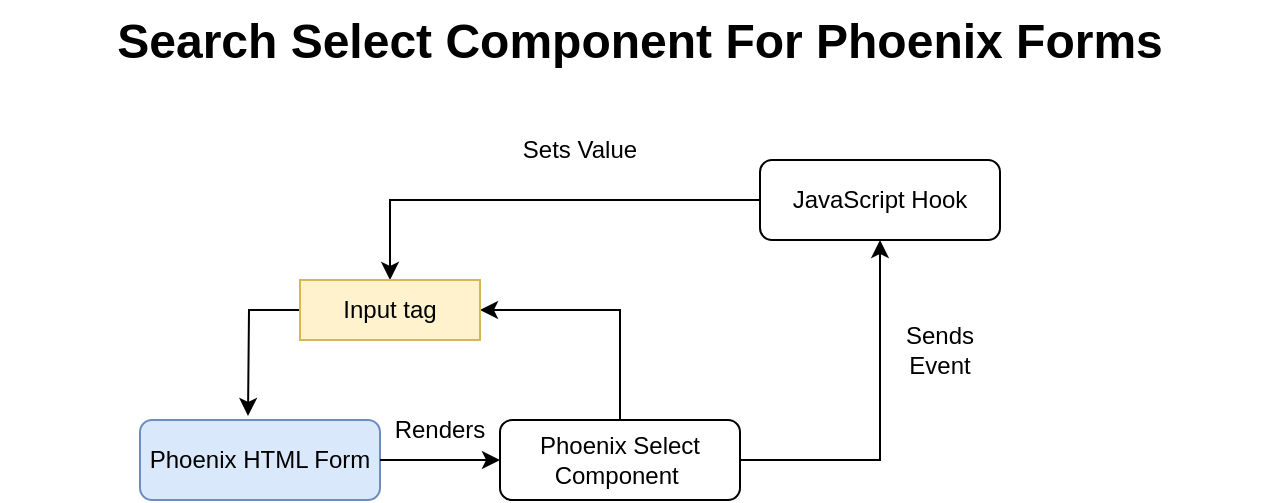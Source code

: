 <mxfile version="26.0.6">
  <diagram id="C5RBs43oDa-KdzZeNtuy" name="Page-1">
    <mxGraphModel dx="1434" dy="754" grid="1" gridSize="10" guides="1" tooltips="1" connect="1" arrows="1" fold="1" page="1" pageScale="1" pageWidth="827" pageHeight="1169" math="0" shadow="0">
      <root>
        <mxCell id="WIyWlLk6GJQsqaUBKTNV-0" />
        <mxCell id="WIyWlLk6GJQsqaUBKTNV-1" parent="WIyWlLk6GJQsqaUBKTNV-0" />
        <mxCell id="CaVkS1otE9D4O9tfBvJz-32" style="edgeStyle=orthogonalEdgeStyle;rounded=0;orthogonalLoop=1;jettySize=auto;html=1;" parent="WIyWlLk6GJQsqaUBKTNV-1" source="CaVkS1otE9D4O9tfBvJz-0" target="CaVkS1otE9D4O9tfBvJz-22" edge="1">
          <mxGeometry relative="1" as="geometry" />
        </mxCell>
        <mxCell id="CaVkS1otE9D4O9tfBvJz-0" value="JavaScript Hook" style="rounded=1;whiteSpace=wrap;html=1;fontSize=12;glass=0;strokeWidth=1;shadow=0;" parent="WIyWlLk6GJQsqaUBKTNV-1" vertex="1">
          <mxGeometry x="480" y="850" width="120" height="40" as="geometry" />
        </mxCell>
        <mxCell id="CaVkS1otE9D4O9tfBvJz-1" value="Phoenix HTML Form" style="rounded=1;whiteSpace=wrap;html=1;fontSize=12;glass=0;strokeWidth=1;shadow=0;fillColor=#dae8fc;strokeColor=#6c8ebf;" parent="WIyWlLk6GJQsqaUBKTNV-1" vertex="1">
          <mxGeometry x="170" y="980" width="120" height="40" as="geometry" />
        </mxCell>
        <mxCell id="CaVkS1otE9D4O9tfBvJz-25" style="edgeStyle=orthogonalEdgeStyle;rounded=0;orthogonalLoop=1;jettySize=auto;html=1;entryX=1;entryY=0.5;entryDx=0;entryDy=0;exitX=0.5;exitY=0;exitDx=0;exitDy=0;" parent="WIyWlLk6GJQsqaUBKTNV-1" source="CaVkS1otE9D4O9tfBvJz-2" target="CaVkS1otE9D4O9tfBvJz-22" edge="1">
          <mxGeometry relative="1" as="geometry" />
        </mxCell>
        <mxCell id="CaVkS1otE9D4O9tfBvJz-28" style="edgeStyle=orthogonalEdgeStyle;rounded=0;orthogonalLoop=1;jettySize=auto;html=1;exitX=1;exitY=0.5;exitDx=0;exitDy=0;entryX=0.5;entryY=1;entryDx=0;entryDy=0;" parent="WIyWlLk6GJQsqaUBKTNV-1" source="CaVkS1otE9D4O9tfBvJz-2" target="CaVkS1otE9D4O9tfBvJz-0" edge="1">
          <mxGeometry relative="1" as="geometry" />
        </mxCell>
        <mxCell id="CaVkS1otE9D4O9tfBvJz-2" value="Phoenix Select Component&amp;nbsp;" style="rounded=1;whiteSpace=wrap;html=1;fontSize=12;glass=0;strokeWidth=1;shadow=0;" parent="WIyWlLk6GJQsqaUBKTNV-1" vertex="1">
          <mxGeometry x="350" y="980" width="120" height="40" as="geometry" />
        </mxCell>
        <mxCell id="CaVkS1otE9D4O9tfBvJz-18" value="&lt;h1 style=&quot;margin-top: 0px;&quot;&gt;Search Select Component For Phoenix Forms&lt;/h1&gt;&lt;p&gt;&lt;br&gt;&lt;/p&gt;" style="text;html=1;whiteSpace=wrap;overflow=hidden;rounded=0;align=center;" parent="WIyWlLk6GJQsqaUBKTNV-1" vertex="1">
          <mxGeometry x="100" y="770" width="640" height="50" as="geometry" />
        </mxCell>
        <mxCell id="CaVkS1otE9D4O9tfBvJz-19" style="edgeStyle=orthogonalEdgeStyle;rounded=0;orthogonalLoop=1;jettySize=auto;html=1;exitX=0.5;exitY=1;exitDx=0;exitDy=0;" parent="WIyWlLk6GJQsqaUBKTNV-1" edge="1">
          <mxGeometry relative="1" as="geometry">
            <mxPoint x="350" y="790" as="sourcePoint" />
            <mxPoint x="350" y="790" as="targetPoint" />
          </mxGeometry>
        </mxCell>
        <mxCell id="CaVkS1otE9D4O9tfBvJz-20" value="" style="endArrow=classic;html=1;rounded=0;exitX=1;exitY=0.5;exitDx=0;exitDy=0;entryX=0;entryY=0.5;entryDx=0;entryDy=0;" parent="WIyWlLk6GJQsqaUBKTNV-1" source="CaVkS1otE9D4O9tfBvJz-1" target="CaVkS1otE9D4O9tfBvJz-2" edge="1">
          <mxGeometry width="50" height="50" relative="1" as="geometry">
            <mxPoint x="850" y="1200" as="sourcePoint" />
            <mxPoint x="900" y="1150" as="targetPoint" />
          </mxGeometry>
        </mxCell>
        <mxCell id="CaVkS1otE9D4O9tfBvJz-26" style="edgeStyle=orthogonalEdgeStyle;rounded=0;orthogonalLoop=1;jettySize=auto;html=1;" parent="WIyWlLk6GJQsqaUBKTNV-1" source="CaVkS1otE9D4O9tfBvJz-22" edge="1">
          <mxGeometry relative="1" as="geometry">
            <mxPoint x="224" y="978" as="targetPoint" />
          </mxGeometry>
        </mxCell>
        <mxCell id="CaVkS1otE9D4O9tfBvJz-22" value="Input tag" style="rounded=0;whiteSpace=wrap;html=1;fillColor=#fff2cc;strokeColor=#d6b656;" parent="WIyWlLk6GJQsqaUBKTNV-1" vertex="1">
          <mxGeometry x="250" y="910" width="90" height="30" as="geometry" />
        </mxCell>
        <mxCell id="CaVkS1otE9D4O9tfBvJz-29" value="Sends Event" style="text;html=1;align=center;verticalAlign=middle;whiteSpace=wrap;rounded=0;" parent="WIyWlLk6GJQsqaUBKTNV-1" vertex="1">
          <mxGeometry x="540" y="930" width="60" height="30" as="geometry" />
        </mxCell>
        <mxCell id="CaVkS1otE9D4O9tfBvJz-33" value="Sets Value" style="text;html=1;align=center;verticalAlign=middle;whiteSpace=wrap;rounded=0;" parent="WIyWlLk6GJQsqaUBKTNV-1" vertex="1">
          <mxGeometry x="360" y="830" width="60" height="30" as="geometry" />
        </mxCell>
        <mxCell id="2KtML9KEsiQLGifa7pJS-0" value="Renders" style="text;html=1;align=center;verticalAlign=middle;whiteSpace=wrap;rounded=0;" vertex="1" parent="WIyWlLk6GJQsqaUBKTNV-1">
          <mxGeometry x="290" y="970" width="60" height="30" as="geometry" />
        </mxCell>
      </root>
    </mxGraphModel>
  </diagram>
</mxfile>

